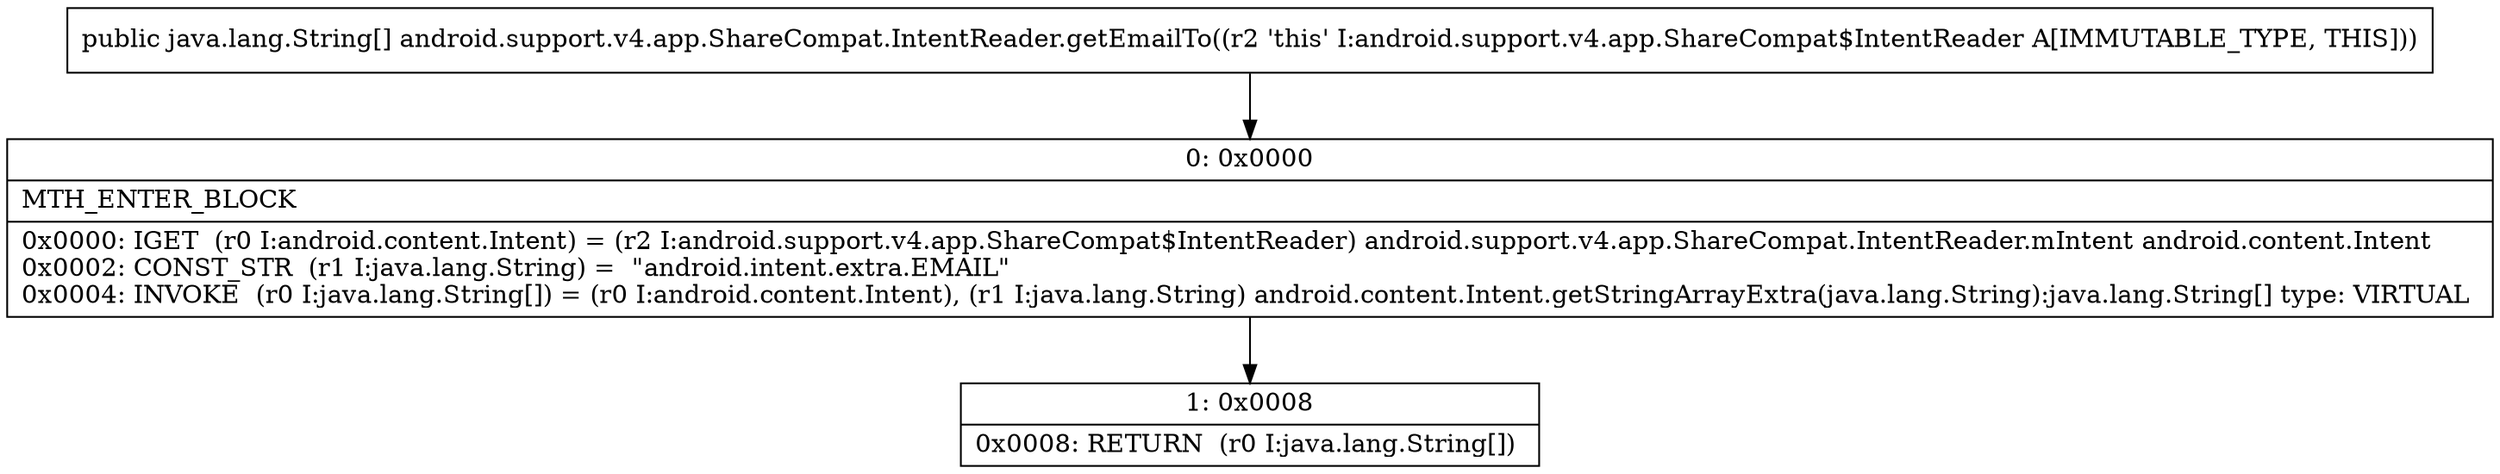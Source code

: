 digraph "CFG forandroid.support.v4.app.ShareCompat.IntentReader.getEmailTo()[Ljava\/lang\/String;" {
Node_0 [shape=record,label="{0\:\ 0x0000|MTH_ENTER_BLOCK\l|0x0000: IGET  (r0 I:android.content.Intent) = (r2 I:android.support.v4.app.ShareCompat$IntentReader) android.support.v4.app.ShareCompat.IntentReader.mIntent android.content.Intent \l0x0002: CONST_STR  (r1 I:java.lang.String) =  \"android.intent.extra.EMAIL\" \l0x0004: INVOKE  (r0 I:java.lang.String[]) = (r0 I:android.content.Intent), (r1 I:java.lang.String) android.content.Intent.getStringArrayExtra(java.lang.String):java.lang.String[] type: VIRTUAL \l}"];
Node_1 [shape=record,label="{1\:\ 0x0008|0x0008: RETURN  (r0 I:java.lang.String[]) \l}"];
MethodNode[shape=record,label="{public java.lang.String[] android.support.v4.app.ShareCompat.IntentReader.getEmailTo((r2 'this' I:android.support.v4.app.ShareCompat$IntentReader A[IMMUTABLE_TYPE, THIS])) }"];
MethodNode -> Node_0;
Node_0 -> Node_1;
}

